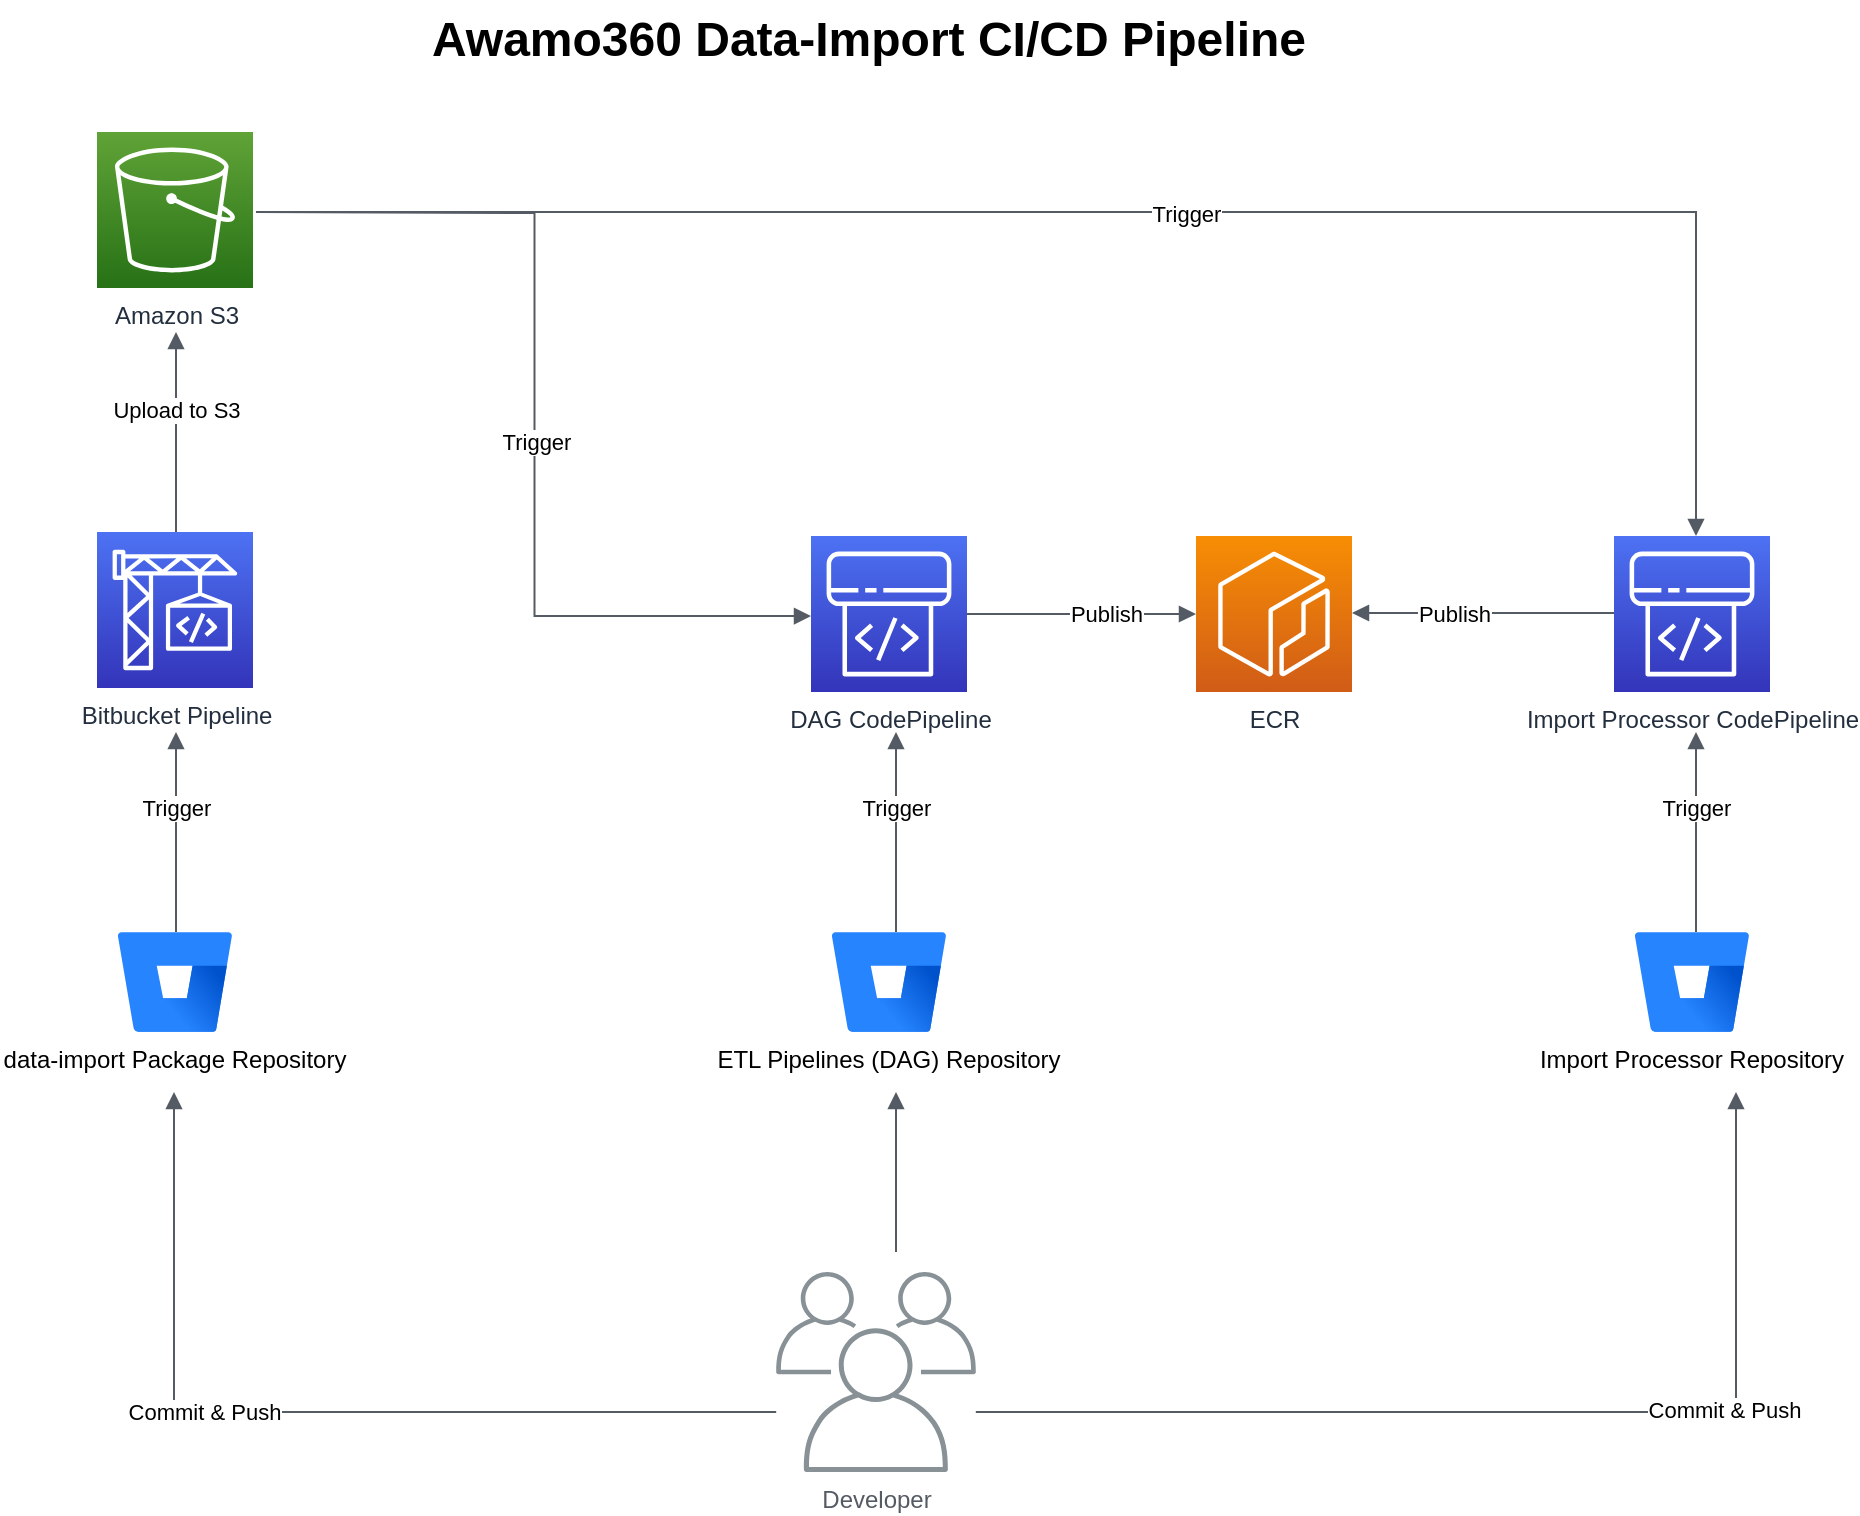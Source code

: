<mxfile version="14.1.1" type="github">
  <diagram id="Ht1M8jgEwFfnCIfOTk4-" name="Page-1">
    <mxGraphModel dx="1422" dy="804" grid="1" gridSize="10" guides="1" tooltips="1" connect="1" arrows="1" fold="1" page="1" pageScale="1" pageWidth="1169" pageHeight="827" math="0" shadow="0">
      <root>
        <mxCell id="0" />
        <mxCell id="1" parent="0" />
        <mxCell id="UEzPUAAOIrF-is8g5C7q-116" value="Amazon S3" style="outlineConnect=0;fontColor=#232F3E;gradientColor=#60A337;gradientDirection=north;fillColor=#277116;strokeColor=#ffffff;dashed=0;verticalLabelPosition=bottom;verticalAlign=top;align=center;html=1;fontSize=12;fontStyle=0;aspect=fixed;shape=mxgraph.aws4.resourceIcon;resIcon=mxgraph.aws4.s3;labelBackgroundColor=#ffffff;" parent="1" vertex="1">
          <mxGeometry x="145.5" y="117" width="78" height="78" as="geometry" />
        </mxCell>
        <mxCell id="3Ps7weqrMxpf-TDwNYzg-1" value="data-import Package Repository" style="image;image=img/lib/atlassian/Bitbucket_Logo.svg;" vertex="1" parent="1">
          <mxGeometry x="156" y="517" width="57" height="50" as="geometry" />
        </mxCell>
        <mxCell id="3Ps7weqrMxpf-TDwNYzg-54" value="Bitbucket Pipeline" style="outlineConnect=0;fontColor=#232F3E;gradientColor=#4D72F3;gradientDirection=north;fillColor=#3334B9;strokeColor=#ffffff;dashed=0;verticalLabelPosition=bottom;verticalAlign=top;align=center;html=1;fontSize=12;fontStyle=0;aspect=fixed;shape=mxgraph.aws4.resourceIcon;resIcon=mxgraph.aws4.codebuild;" vertex="1" parent="1">
          <mxGeometry x="145.5" y="317" width="78" height="78" as="geometry" />
        </mxCell>
        <mxCell id="3Ps7weqrMxpf-TDwNYzg-56" value="Import Processor&amp;nbsp;CodePipeline" style="outlineConnect=0;fontColor=#232F3E;gradientColor=#4D72F3;gradientDirection=north;fillColor=#3334B9;strokeColor=#ffffff;dashed=0;verticalLabelPosition=bottom;verticalAlign=top;align=center;html=1;fontSize=12;fontStyle=0;aspect=fixed;shape=mxgraph.aws4.resourceIcon;resIcon=mxgraph.aws4.codepipeline;" vertex="1" parent="1">
          <mxGeometry x="904" y="319" width="78" height="78" as="geometry" />
        </mxCell>
        <mxCell id="3Ps7weqrMxpf-TDwNYzg-57" value="DAG CodePipeline" style="outlineConnect=0;fontColor=#232F3E;gradientColor=#4D72F3;gradientDirection=north;fillColor=#3334B9;strokeColor=#ffffff;dashed=0;verticalLabelPosition=bottom;verticalAlign=top;align=center;html=1;fontSize=12;fontStyle=0;aspect=fixed;shape=mxgraph.aws4.resourceIcon;resIcon=mxgraph.aws4.codepipeline;" vertex="1" parent="1">
          <mxGeometry x="502.5" y="319" width="78" height="78" as="geometry" />
        </mxCell>
        <mxCell id="3Ps7weqrMxpf-TDwNYzg-58" value="Developer" style="outlineConnect=0;gradientColor=none;fontColor=#545B64;strokeColor=none;fillColor=#879196;dashed=0;verticalLabelPosition=bottom;verticalAlign=top;align=center;html=1;fontSize=12;fontStyle=0;aspect=fixed;shape=mxgraph.aws4.illustration_users;pointerEvents=1" vertex="1" parent="1">
          <mxGeometry x="485" y="687" width="100" height="100" as="geometry" />
        </mxCell>
        <mxCell id="3Ps7weqrMxpf-TDwNYzg-59" value="ETL Pipelines (DAG) Repository" style="image;image=img/lib/atlassian/Bitbucket_Logo.svg;" vertex="1" parent="1">
          <mxGeometry x="513" y="517" width="57" height="50" as="geometry" />
        </mxCell>
        <mxCell id="3Ps7weqrMxpf-TDwNYzg-60" value="Import Processor Repository" style="image;image=img/lib/atlassian/Bitbucket_Logo.svg;" vertex="1" parent="1">
          <mxGeometry x="914.5" y="517" width="57" height="50" as="geometry" />
        </mxCell>
        <mxCell id="3Ps7weqrMxpf-TDwNYzg-72" value="" style="edgeStyle=orthogonalEdgeStyle;html=1;endArrow=none;elbow=vertical;startArrow=block;startFill=1;strokeColor=#545B64;rounded=0;" edge="1" parent="1">
          <mxGeometry width="100" relative="1" as="geometry">
            <mxPoint x="185" y="417" as="sourcePoint" />
            <mxPoint x="185" y="517" as="targetPoint" />
          </mxGeometry>
        </mxCell>
        <mxCell id="3Ps7weqrMxpf-TDwNYzg-73" value="Trigger" style="edgeLabel;html=1;align=center;verticalAlign=middle;resizable=0;points=[];" vertex="1" connectable="0" parent="3Ps7weqrMxpf-TDwNYzg-72">
          <mxGeometry x="-0.24" relative="1" as="geometry">
            <mxPoint as="offset" />
          </mxGeometry>
        </mxCell>
        <mxCell id="3Ps7weqrMxpf-TDwNYzg-74" value="" style="edgeStyle=orthogonalEdgeStyle;html=1;endArrow=none;elbow=vertical;startArrow=block;startFill=1;strokeColor=#545B64;rounded=0;" edge="1" parent="1" target="3Ps7weqrMxpf-TDwNYzg-58">
          <mxGeometry width="100" relative="1" as="geometry">
            <mxPoint x="184" y="597" as="sourcePoint" />
            <mxPoint x="184" y="700" as="targetPoint" />
            <Array as="points">
              <mxPoint x="184" y="757" />
            </Array>
          </mxGeometry>
        </mxCell>
        <mxCell id="3Ps7weqrMxpf-TDwNYzg-75" value="Commit &amp;amp; Push" style="edgeLabel;html=1;align=center;verticalAlign=middle;resizable=0;points=[];" vertex="1" connectable="0" parent="3Ps7weqrMxpf-TDwNYzg-74">
          <mxGeometry x="-0.24" relative="1" as="geometry">
            <mxPoint as="offset" />
          </mxGeometry>
        </mxCell>
        <mxCell id="3Ps7weqrMxpf-TDwNYzg-79" value="" style="edgeStyle=orthogonalEdgeStyle;html=1;endArrow=block;elbow=vertical;startArrow=none;endFill=1;strokeColor=#545B64;rounded=0;" edge="1" parent="1" source="3Ps7weqrMxpf-TDwNYzg-58">
          <mxGeometry width="100" relative="1" as="geometry">
            <mxPoint x="465" y="757" as="sourcePoint" />
            <mxPoint x="965" y="597" as="targetPoint" />
            <Array as="points">
              <mxPoint x="965" y="757" />
              <mxPoint x="965" y="597" />
            </Array>
          </mxGeometry>
        </mxCell>
        <mxCell id="3Ps7weqrMxpf-TDwNYzg-80" value="Commit &amp;amp; Push" style="edgeLabel;html=1;align=center;verticalAlign=middle;resizable=0;points=[];" vertex="1" connectable="0" parent="3Ps7weqrMxpf-TDwNYzg-79">
          <mxGeometry x="0.384" y="1" relative="1" as="geometry">
            <mxPoint as="offset" />
          </mxGeometry>
        </mxCell>
        <mxCell id="3Ps7weqrMxpf-TDwNYzg-81" value="" style="edgeStyle=orthogonalEdgeStyle;html=1;endArrow=none;elbow=vertical;startArrow=block;startFill=1;strokeColor=#545B64;rounded=0;" edge="1" parent="1">
          <mxGeometry width="100" relative="1" as="geometry">
            <mxPoint x="545" y="597" as="sourcePoint" />
            <mxPoint x="545" y="677" as="targetPoint" />
          </mxGeometry>
        </mxCell>
        <mxCell id="3Ps7weqrMxpf-TDwNYzg-82" value="" style="edgeStyle=orthogonalEdgeStyle;html=1;endArrow=none;elbow=vertical;startArrow=block;startFill=1;strokeColor=#545B64;rounded=0;" edge="1" parent="1" target="3Ps7weqrMxpf-TDwNYzg-54">
          <mxGeometry width="100" relative="1" as="geometry">
            <mxPoint x="185" y="217" as="sourcePoint" />
            <mxPoint x="175" y="307" as="targetPoint" />
            <Array as="points">
              <mxPoint x="185" y="297" />
              <mxPoint x="185" y="297" />
            </Array>
          </mxGeometry>
        </mxCell>
        <mxCell id="3Ps7weqrMxpf-TDwNYzg-100" value="Upload to S3" style="edgeLabel;html=1;align=center;verticalAlign=middle;resizable=0;points=[];" vertex="1" connectable="0" parent="3Ps7weqrMxpf-TDwNYzg-82">
          <mxGeometry x="-0.22" relative="1" as="geometry">
            <mxPoint as="offset" />
          </mxGeometry>
        </mxCell>
        <mxCell id="3Ps7weqrMxpf-TDwNYzg-83" value="" style="edgeStyle=orthogonalEdgeStyle;html=1;endArrow=none;elbow=vertical;startArrow=block;startFill=1;strokeColor=#545B64;rounded=0;" edge="1" parent="1">
          <mxGeometry width="100" relative="1" as="geometry">
            <mxPoint x="545" y="417" as="sourcePoint" />
            <mxPoint x="545" y="517" as="targetPoint" />
            <Array as="points">
              <mxPoint x="545" y="457" />
              <mxPoint x="545" y="457" />
            </Array>
          </mxGeometry>
        </mxCell>
        <mxCell id="3Ps7weqrMxpf-TDwNYzg-84" value="Trigger" style="edgeLabel;html=1;align=center;verticalAlign=middle;resizable=0;points=[];" vertex="1" connectable="0" parent="3Ps7weqrMxpf-TDwNYzg-83">
          <mxGeometry x="-0.24" relative="1" as="geometry">
            <mxPoint as="offset" />
          </mxGeometry>
        </mxCell>
        <mxCell id="3Ps7weqrMxpf-TDwNYzg-85" value="" style="edgeStyle=orthogonalEdgeStyle;html=1;endArrow=none;elbow=vertical;startArrow=block;startFill=1;strokeColor=#545B64;rounded=0;" edge="1" parent="1">
          <mxGeometry width="100" relative="1" as="geometry">
            <mxPoint x="945" y="417" as="sourcePoint" />
            <mxPoint x="945" y="517" as="targetPoint" />
            <Array as="points">
              <mxPoint x="945.5" y="447" />
              <mxPoint x="945.5" y="447" />
            </Array>
          </mxGeometry>
        </mxCell>
        <mxCell id="3Ps7weqrMxpf-TDwNYzg-86" value="Trigger" style="edgeLabel;html=1;align=center;verticalAlign=middle;resizable=0;points=[];" vertex="1" connectable="0" parent="3Ps7weqrMxpf-TDwNYzg-85">
          <mxGeometry x="-0.24" relative="1" as="geometry">
            <mxPoint as="offset" />
          </mxGeometry>
        </mxCell>
        <mxCell id="3Ps7weqrMxpf-TDwNYzg-89" value="" style="edgeStyle=orthogonalEdgeStyle;html=1;endArrow=block;elbow=vertical;startArrow=none;endFill=1;strokeColor=#545B64;rounded=0;entryX=0;entryY=0.513;entryDx=0;entryDy=0;entryPerimeter=0;" edge="1" parent="1" target="3Ps7weqrMxpf-TDwNYzg-57">
          <mxGeometry width="100" relative="1" as="geometry">
            <mxPoint x="225" y="157" as="sourcePoint" />
            <mxPoint x="325" y="157" as="targetPoint" />
          </mxGeometry>
        </mxCell>
        <mxCell id="3Ps7weqrMxpf-TDwNYzg-93" value="Trigger" style="edgeLabel;html=1;align=center;verticalAlign=middle;resizable=0;points=[];" vertex="1" connectable="0" parent="3Ps7weqrMxpf-TDwNYzg-89">
          <mxGeometry x="0.059" relative="1" as="geometry">
            <mxPoint as="offset" />
          </mxGeometry>
        </mxCell>
        <mxCell id="3Ps7weqrMxpf-TDwNYzg-90" value="" style="edgeStyle=orthogonalEdgeStyle;html=1;endArrow=block;elbow=vertical;startArrow=none;endFill=1;strokeColor=#545B64;rounded=0;exitX=1.019;exitY=0.513;exitDx=0;exitDy=0;exitPerimeter=0;" edge="1" parent="1" source="UEzPUAAOIrF-is8g5C7q-116" target="3Ps7weqrMxpf-TDwNYzg-56">
          <mxGeometry width="100" relative="1" as="geometry">
            <mxPoint x="465" y="137" as="sourcePoint" />
            <mxPoint x="575" y="347" as="targetPoint" />
            <Array as="points">
              <mxPoint x="945" y="157" />
            </Array>
          </mxGeometry>
        </mxCell>
        <mxCell id="3Ps7weqrMxpf-TDwNYzg-92" value="Trigger" style="edgeLabel;html=1;align=center;verticalAlign=middle;resizable=0;points=[];" vertex="1" connectable="0" parent="3Ps7weqrMxpf-TDwNYzg-90">
          <mxGeometry x="0.054" y="-1" relative="1" as="geometry">
            <mxPoint as="offset" />
          </mxGeometry>
        </mxCell>
        <mxCell id="3Ps7weqrMxpf-TDwNYzg-91" value="ECR" style="outlineConnect=0;fontColor=#232F3E;gradientColor=#F78E04;gradientDirection=north;fillColor=#D05C17;strokeColor=#ffffff;dashed=0;verticalLabelPosition=bottom;verticalAlign=top;align=center;html=1;fontSize=12;fontStyle=0;aspect=fixed;shape=mxgraph.aws4.resourceIcon;resIcon=mxgraph.aws4.ecr;" vertex="1" parent="1">
          <mxGeometry x="695" y="319" width="78" height="78" as="geometry" />
        </mxCell>
        <mxCell id="3Ps7weqrMxpf-TDwNYzg-95" value="" style="edgeStyle=orthogonalEdgeStyle;html=1;endArrow=block;elbow=vertical;startArrow=none;endFill=1;strokeColor=#545B64;rounded=0;" edge="1" parent="1" source="3Ps7weqrMxpf-TDwNYzg-57" target="3Ps7weqrMxpf-TDwNYzg-91">
          <mxGeometry width="100" relative="1" as="geometry">
            <mxPoint x="580.5" y="358" as="sourcePoint" />
            <mxPoint x="680.5" y="358" as="targetPoint" />
          </mxGeometry>
        </mxCell>
        <mxCell id="3Ps7weqrMxpf-TDwNYzg-99" value="Publish" style="edgeLabel;html=1;align=center;verticalAlign=middle;resizable=0;points=[];" vertex="1" connectable="0" parent="3Ps7weqrMxpf-TDwNYzg-95">
          <mxGeometry x="0.197" relative="1" as="geometry">
            <mxPoint x="1" as="offset" />
          </mxGeometry>
        </mxCell>
        <mxCell id="3Ps7weqrMxpf-TDwNYzg-96" value="" style="edgeStyle=orthogonalEdgeStyle;html=1;endArrow=none;elbow=vertical;startArrow=block;startFill=1;strokeColor=#545B64;rounded=0;" edge="1" parent="1" target="3Ps7weqrMxpf-TDwNYzg-56">
          <mxGeometry width="100" relative="1" as="geometry">
            <mxPoint x="773" y="357.5" as="sourcePoint" />
            <mxPoint x="873" y="357.5" as="targetPoint" />
          </mxGeometry>
        </mxCell>
        <mxCell id="3Ps7weqrMxpf-TDwNYzg-98" value="Publish" style="edgeLabel;html=1;align=center;verticalAlign=middle;resizable=0;points=[];" vertex="1" connectable="0" parent="3Ps7weqrMxpf-TDwNYzg-96">
          <mxGeometry x="-0.224" y="1" relative="1" as="geometry">
            <mxPoint y="1" as="offset" />
          </mxGeometry>
        </mxCell>
        <mxCell id="3Ps7weqrMxpf-TDwNYzg-97" value="Awamo360 Data-Import CI/CD Pipeline" style="text;strokeColor=none;fillColor=none;html=1;fontSize=24;fontStyle=1;verticalAlign=middle;align=center;" vertex="1" parent="1">
          <mxGeometry x="480.5" y="51" width="100" height="40" as="geometry" />
        </mxCell>
      </root>
    </mxGraphModel>
  </diagram>
</mxfile>
